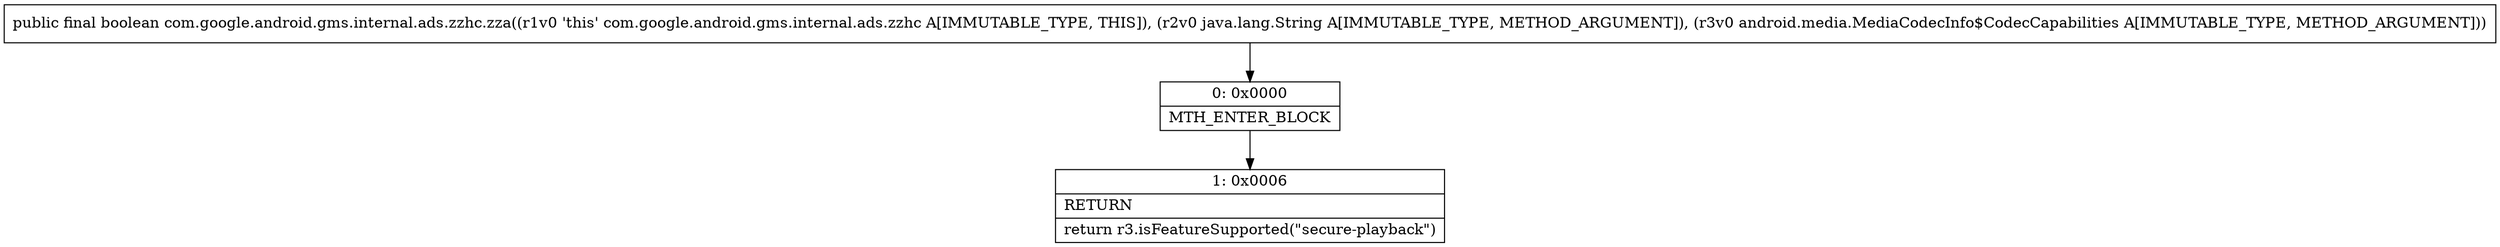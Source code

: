 digraph "CFG forcom.google.android.gms.internal.ads.zzhc.zza(Ljava\/lang\/String;Landroid\/media\/MediaCodecInfo$CodecCapabilities;)Z" {
Node_0 [shape=record,label="{0\:\ 0x0000|MTH_ENTER_BLOCK\l}"];
Node_1 [shape=record,label="{1\:\ 0x0006|RETURN\l|return r3.isFeatureSupported(\"secure\-playback\")\l}"];
MethodNode[shape=record,label="{public final boolean com.google.android.gms.internal.ads.zzhc.zza((r1v0 'this' com.google.android.gms.internal.ads.zzhc A[IMMUTABLE_TYPE, THIS]), (r2v0 java.lang.String A[IMMUTABLE_TYPE, METHOD_ARGUMENT]), (r3v0 android.media.MediaCodecInfo$CodecCapabilities A[IMMUTABLE_TYPE, METHOD_ARGUMENT])) }"];
MethodNode -> Node_0;
Node_0 -> Node_1;
}

